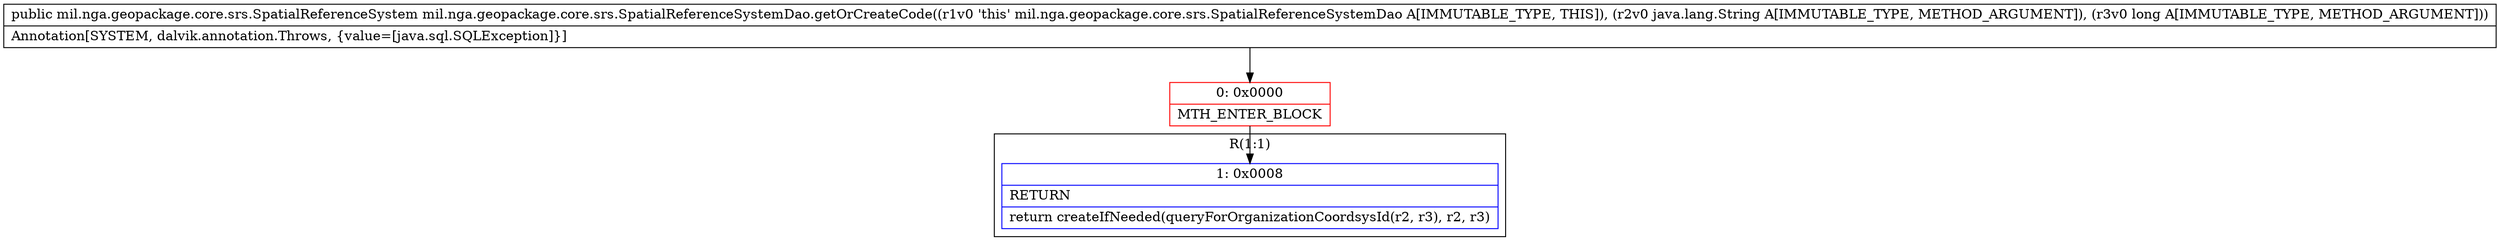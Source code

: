 digraph "CFG formil.nga.geopackage.core.srs.SpatialReferenceSystemDao.getOrCreateCode(Ljava\/lang\/String;J)Lmil\/nga\/geopackage\/core\/srs\/SpatialReferenceSystem;" {
subgraph cluster_Region_337165702 {
label = "R(1:1)";
node [shape=record,color=blue];
Node_1 [shape=record,label="{1\:\ 0x0008|RETURN\l|return createIfNeeded(queryForOrganizationCoordsysId(r2, r3), r2, r3)\l}"];
}
Node_0 [shape=record,color=red,label="{0\:\ 0x0000|MTH_ENTER_BLOCK\l}"];
MethodNode[shape=record,label="{public mil.nga.geopackage.core.srs.SpatialReferenceSystem mil.nga.geopackage.core.srs.SpatialReferenceSystemDao.getOrCreateCode((r1v0 'this' mil.nga.geopackage.core.srs.SpatialReferenceSystemDao A[IMMUTABLE_TYPE, THIS]), (r2v0 java.lang.String A[IMMUTABLE_TYPE, METHOD_ARGUMENT]), (r3v0 long A[IMMUTABLE_TYPE, METHOD_ARGUMENT]))  | Annotation[SYSTEM, dalvik.annotation.Throws, \{value=[java.sql.SQLException]\}]\l}"];
MethodNode -> Node_0;
Node_0 -> Node_1;
}

